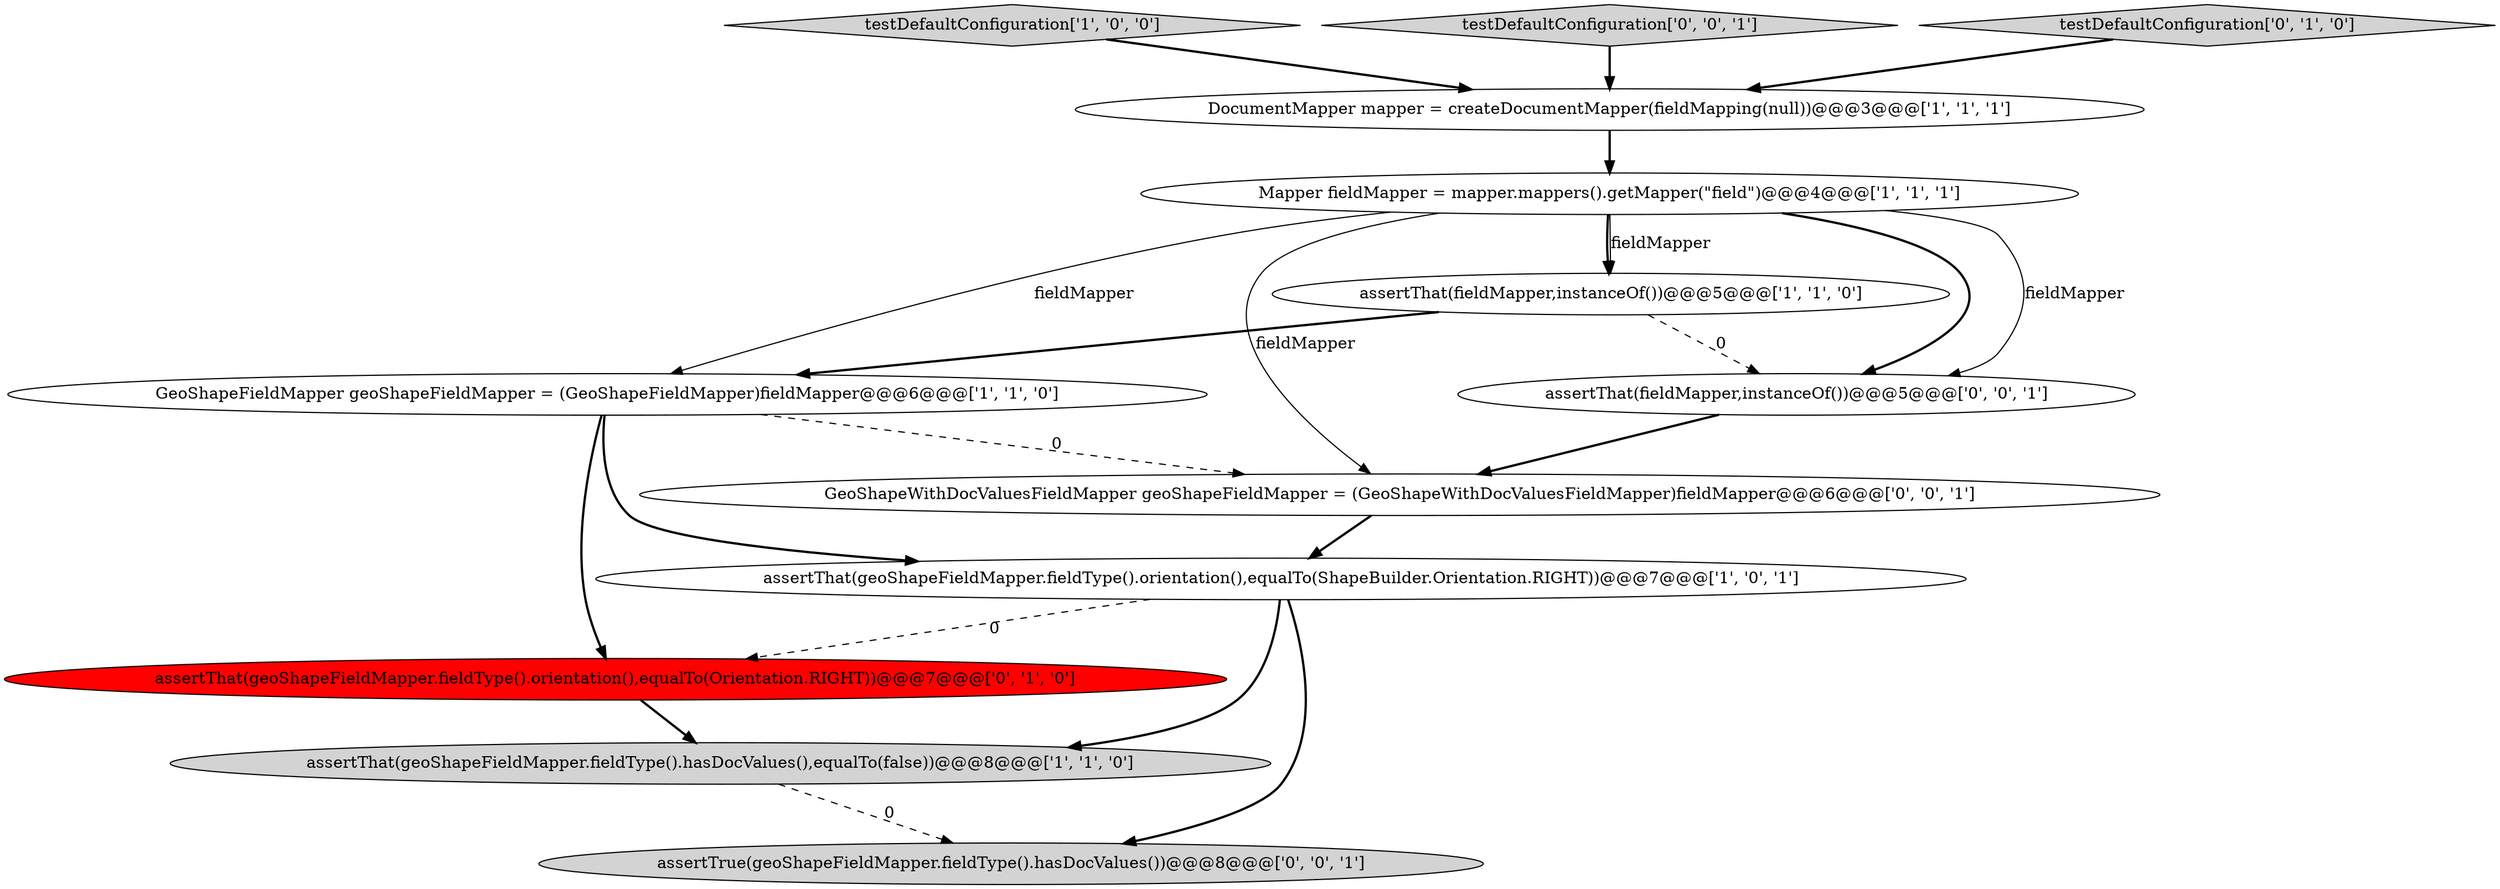 digraph {
4 [style = filled, label = "GeoShapeFieldMapper geoShapeFieldMapper = (GeoShapeFieldMapper)fieldMapper@@@6@@@['1', '1', '0']", fillcolor = white, shape = ellipse image = "AAA0AAABBB1BBB"];
6 [style = filled, label = "assertThat(geoShapeFieldMapper.fieldType().hasDocValues(),equalTo(false))@@@8@@@['1', '1', '0']", fillcolor = lightgray, shape = ellipse image = "AAA0AAABBB1BBB"];
10 [style = filled, label = "assertTrue(geoShapeFieldMapper.fieldType().hasDocValues())@@@8@@@['0', '0', '1']", fillcolor = lightgray, shape = ellipse image = "AAA0AAABBB3BBB"];
5 [style = filled, label = "testDefaultConfiguration['1', '0', '0']", fillcolor = lightgray, shape = diamond image = "AAA0AAABBB1BBB"];
12 [style = filled, label = "assertThat(fieldMapper,instanceOf())@@@5@@@['0', '0', '1']", fillcolor = white, shape = ellipse image = "AAA0AAABBB3BBB"];
0 [style = filled, label = "assertThat(geoShapeFieldMapper.fieldType().orientation(),equalTo(ShapeBuilder.Orientation.RIGHT))@@@7@@@['1', '0', '1']", fillcolor = white, shape = ellipse image = "AAA0AAABBB1BBB"];
1 [style = filled, label = "Mapper fieldMapper = mapper.mappers().getMapper(\"field\")@@@4@@@['1', '1', '1']", fillcolor = white, shape = ellipse image = "AAA0AAABBB1BBB"];
9 [style = filled, label = "GeoShapeWithDocValuesFieldMapper geoShapeFieldMapper = (GeoShapeWithDocValuesFieldMapper)fieldMapper@@@6@@@['0', '0', '1']", fillcolor = white, shape = ellipse image = "AAA0AAABBB3BBB"];
11 [style = filled, label = "testDefaultConfiguration['0', '0', '1']", fillcolor = lightgray, shape = diamond image = "AAA0AAABBB3BBB"];
2 [style = filled, label = "DocumentMapper mapper = createDocumentMapper(fieldMapping(null))@@@3@@@['1', '1', '1']", fillcolor = white, shape = ellipse image = "AAA0AAABBB1BBB"];
3 [style = filled, label = "assertThat(fieldMapper,instanceOf())@@@5@@@['1', '1', '0']", fillcolor = white, shape = ellipse image = "AAA0AAABBB1BBB"];
8 [style = filled, label = "assertThat(geoShapeFieldMapper.fieldType().orientation(),equalTo(Orientation.RIGHT))@@@7@@@['0', '1', '0']", fillcolor = red, shape = ellipse image = "AAA1AAABBB2BBB"];
7 [style = filled, label = "testDefaultConfiguration['0', '1', '0']", fillcolor = lightgray, shape = diamond image = "AAA0AAABBB2BBB"];
9->0 [style = bold, label=""];
0->6 [style = bold, label=""];
1->12 [style = solid, label="fieldMapper"];
2->1 [style = bold, label=""];
1->4 [style = solid, label="fieldMapper"];
1->3 [style = bold, label=""];
8->6 [style = bold, label=""];
12->9 [style = bold, label=""];
1->3 [style = solid, label="fieldMapper"];
3->4 [style = bold, label=""];
11->2 [style = bold, label=""];
4->0 [style = bold, label=""];
6->10 [style = dashed, label="0"];
4->9 [style = dashed, label="0"];
5->2 [style = bold, label=""];
0->10 [style = bold, label=""];
3->12 [style = dashed, label="0"];
7->2 [style = bold, label=""];
1->9 [style = solid, label="fieldMapper"];
1->12 [style = bold, label=""];
4->8 [style = bold, label=""];
0->8 [style = dashed, label="0"];
}
